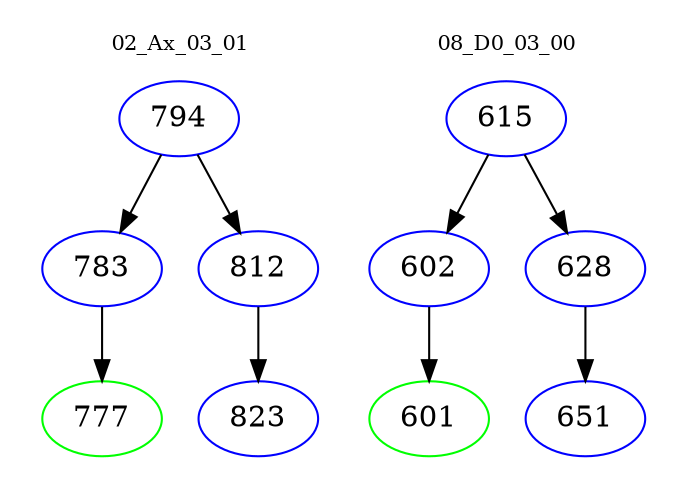 digraph{
subgraph cluster_0 {
color = white
label = "02_Ax_03_01";
fontsize=10;
T0_794 [label="794", color="blue"]
T0_794 -> T0_783 [color="black"]
T0_783 [label="783", color="blue"]
T0_783 -> T0_777 [color="black"]
T0_777 [label="777", color="green"]
T0_794 -> T0_812 [color="black"]
T0_812 [label="812", color="blue"]
T0_812 -> T0_823 [color="black"]
T0_823 [label="823", color="blue"]
}
subgraph cluster_1 {
color = white
label = "08_D0_03_00";
fontsize=10;
T1_615 [label="615", color="blue"]
T1_615 -> T1_602 [color="black"]
T1_602 [label="602", color="blue"]
T1_602 -> T1_601 [color="black"]
T1_601 [label="601", color="green"]
T1_615 -> T1_628 [color="black"]
T1_628 [label="628", color="blue"]
T1_628 -> T1_651 [color="black"]
T1_651 [label="651", color="blue"]
}
}
